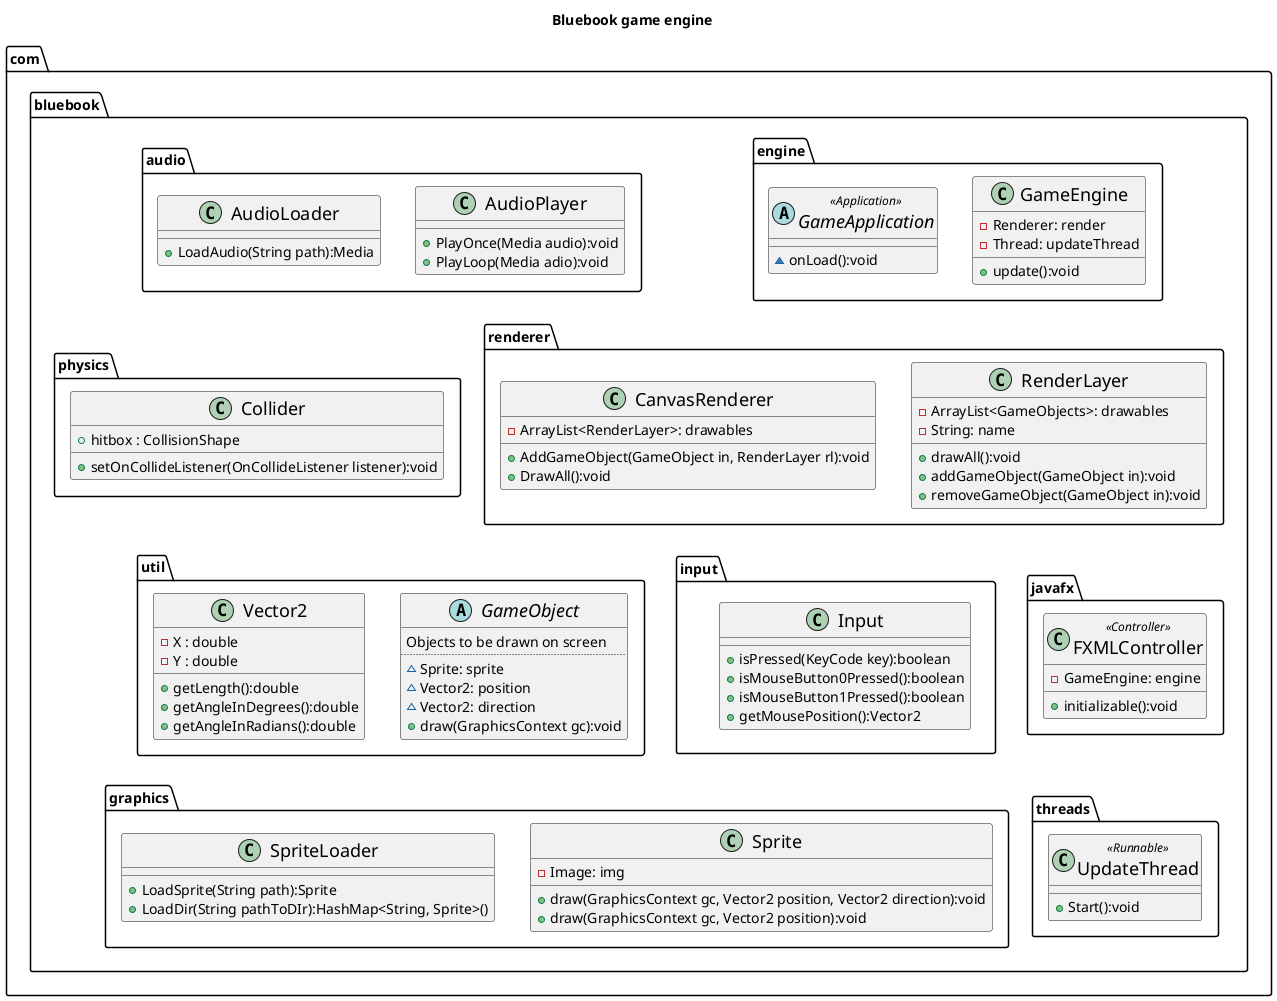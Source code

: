 @startuml

skinparam monochrome false
skinparam handwritten false

'skinparam backgroundColor #EEEBDC
skinparam classFontColor Black
skinparam classFontSize 18

skinparam abstract {
	BackgroundColor blue
	ArrowColor SeaGreen
	BorderColor pink
}

skinparam class {
	'BackgroundColor white
	'ArrowColor SeaGreen
	'BorderColor blue
}




title Bluebook game engine

package com.bluebook {
package javafx{
    class FXMLController <<Controller>>{
        +initializable():void
        -GameEngine: engine
    }
}

package engine {
    class GameEngine{
        -Renderer: render
        -Thread: updateThread
        +update():void
    }

    abstract class GameApplication <<Application>>{
        ~onLoad():void
    }
}

package audio {

    class AudioPlayer{
        +PlayOnce(Media audio):void
        +PlayLoop(Media adio):void
    }
    class AudioLoader{
        +LoadAudio(String path):Media
    }
}

package threads{
    class UpdateThread <<Runnable>>{
        +Start():void
    }
}

package  graphics{
    class SpriteLoader{
        +LoadSprite(String path):Sprite
        +LoadDir(String pathToDIr):HashMap<String, Sprite>()
    }

    class Sprite{
        -Image: img
        +draw(GraphicsContext gc, Vector2 position, Vector2 direction):void
        +draw(GraphicsContext gc, Vector2 position):void
    }

}

package renderer {

    class CanvasRenderer{
        -ArrayList<RenderLayer>: drawables
        +AddGameObject(GameObject in, RenderLayer rl):void
        +DrawAll():void
    }

    class RenderLayer{
        -ArrayList<GameObjects>: drawables
        -String: name
        +drawAll():void
        +addGameObject(GameObject in):void
        +removeGameObject(GameObject in):void
    }

}

package util{
    abstract GameObject{
        Objects to be drawn on screen
        ..
        ~Sprite: sprite
        ~Vector2: position
        ~Vector2: direction
        +draw(GraphicsContext gc):void
    }

    class Vector2{
        -X : double
        -Y : double
        +getLength():double
        +getAngleInDegrees():double
        +getAngleInRadians():double
    }
}

package input{
    class Input{
        +isPressed(KeyCode key):boolean
        +isMouseButton0Pressed():boolean
        +isMouseButton1Pressed():boolean
        +getMousePosition():Vector2
    }
}

package physics{
    class Collider{
        +hitbox : CollisionShape
        +setOnCollideListener(OnCollideListener listener):void
    }
   /' package listener{
        interface OnCollideListener{
            {abstract}+Collide(Collider other):void
        }
    }'/
}



FXMLController -[hidden]DOWN-> UpdateThread
RenderLayer -[hidden]DOWN-> input
GameEngine -[hidden]DOWN-> RenderLayer
Input -[hidden]LEFT-> FXMLController
GameObject -[hidden]LEFT-> FXMLController
UpdateThread -[hidden]RIGHT-> Sprite
Collider -[hidden]RIGHT-> RenderLayer



@enduml
